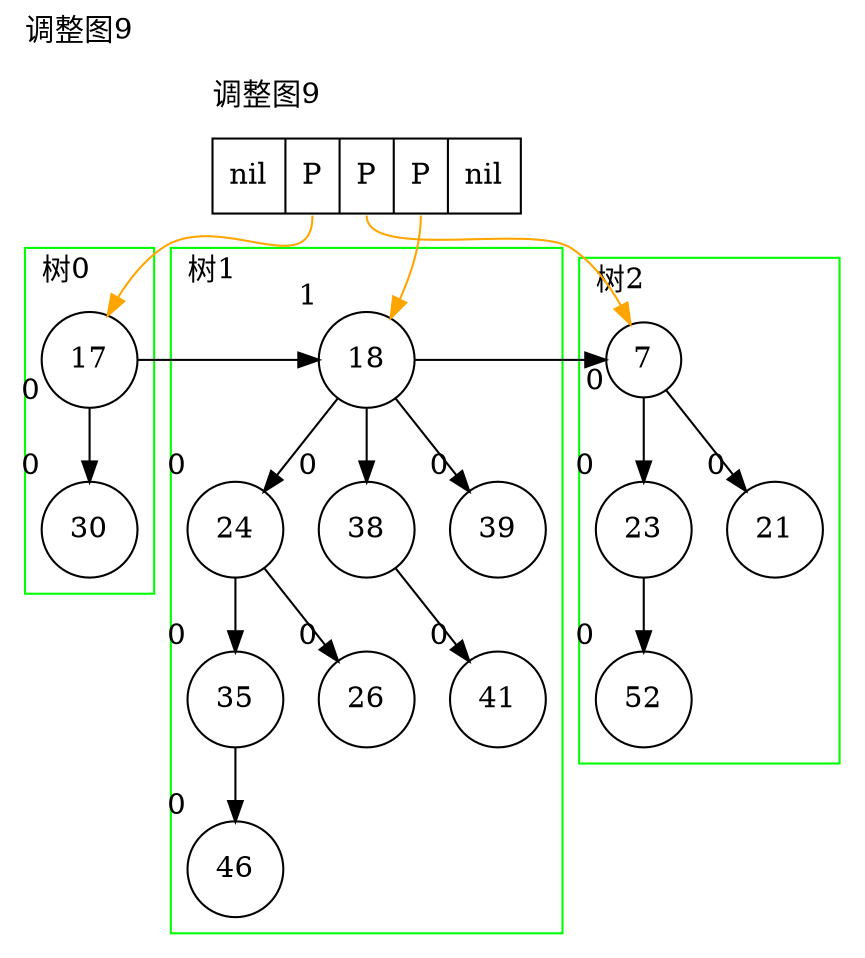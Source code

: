 digraph g{
node[shape=circle];
label="调整图9";
labeljust=l;
labelloc=t;
subgraph cluster_array { penwidth=0; narray[label=" <f0>  nil | <f1>  P | <f2>  P | <f3>  P | <f4>  nil ", shape=record]; }
subgraph cluster_0 {
pencolor=green;label="树0";
n222[label=17, xlabel=0];
n223[label=30, xlabel=0];
n222->n223;
}
narray->n222[style=invis];
narray:f1->n222[style=filled,color=orange,constraint=false];
subgraph cluster_1 {
pencolor=green;label="树1";
n224[label=18, xlabel=1];
n225[label=24, xlabel=0];
n224->n225;
n226[label=35, xlabel=0];
n225->n226;
n227[label=46, xlabel=0];
n226->n227;
n228[label=26, xlabel=0];
n225->n228;
n229[label=38, xlabel=0];
n224->n229;
n230[label=41, xlabel=0];
n229->n230;
n231[label=39, xlabel=0];
n224->n231;
}
n222->n224[constraint=false];
narray->n224[style=invis];
narray:f3->n224[style=filled,color=orange,constraint=false];
subgraph cluster_2 {
pencolor=green;label="树2";
n232[label=7, xlabel=0];
n233[label=23, xlabel=0];
n232->n233;
n234[label=52, xlabel=0];
n233->n234;
n235[label=21, xlabel=0];
n232->n235;
}
n224->n232[constraint=false];
narray->n232[style=invis];
narray:f2->n232[style=filled,color=orange,constraint=false];
}
